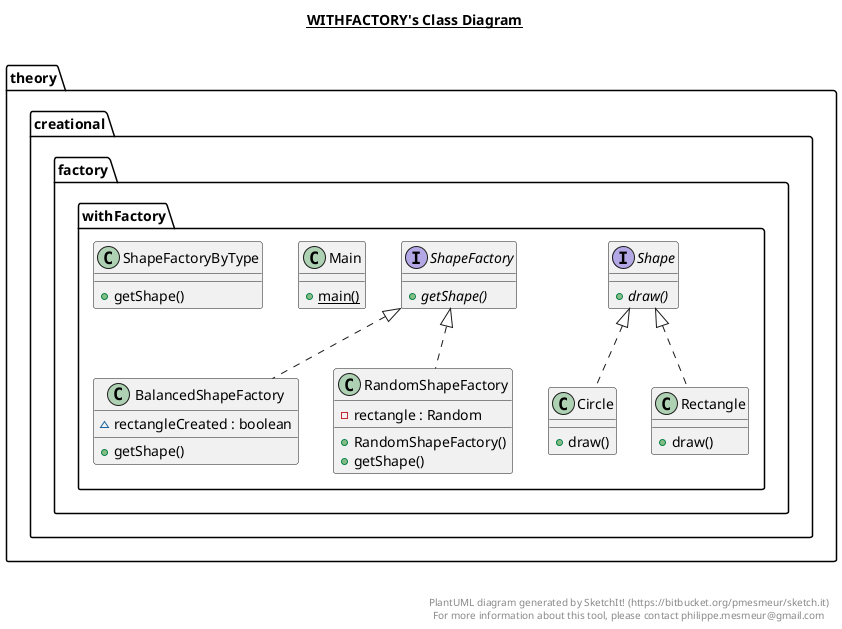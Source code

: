 @startuml

title __WITHFACTORY's Class Diagram__\n

  namespace theory.creational.factory.withFactory {
    class theory.creational.factory.withFactory.BalancedShapeFactory {
        ~ rectangleCreated : boolean
        + getShape()
    }
  }
  

  namespace theory.creational.factory.withFactory {
    class theory.creational.factory.withFactory.Circle {
        + draw()
    }
  }
  

  namespace theory.creational.factory.withFactory {
    class theory.creational.factory.withFactory.Main {
        {static} + main()
    }
  }
  

  namespace theory.creational.factory.withFactory {
    class theory.creational.factory.withFactory.RandomShapeFactory {
        - rectangle : Random
        + RandomShapeFactory()
        + getShape()
    }
  }
  

  namespace theory.creational.factory.withFactory {
    class theory.creational.factory.withFactory.Rectangle {
        + draw()
    }
  }
  

  namespace theory.creational.factory.withFactory {
    interface theory.creational.factory.withFactory.Shape {
        {abstract} + draw()
    }
  }
  

  namespace theory.creational.factory.withFactory {
    interface theory.creational.factory.withFactory.ShapeFactory {
        {abstract} + getShape()
    }
  }
  

  namespace theory.creational.factory.withFactory {
    class theory.creational.factory.withFactory.ShapeFactoryByType {
        + getShape()
    }
  }
  

  theory.creational.factory.withFactory.BalancedShapeFactory .up.|> theory.creational.factory.withFactory.ShapeFactory
  theory.creational.factory.withFactory.Circle .up.|> theory.creational.factory.withFactory.Shape
  theory.creational.factory.withFactory.RandomShapeFactory .up.|> theory.creational.factory.withFactory.ShapeFactory
  theory.creational.factory.withFactory.Rectangle .up.|> theory.creational.factory.withFactory.Shape


right footer


PlantUML diagram generated by SketchIt! (https://bitbucket.org/pmesmeur/sketch.it)
For more information about this tool, please contact philippe.mesmeur@gmail.com
endfooter

@enduml
